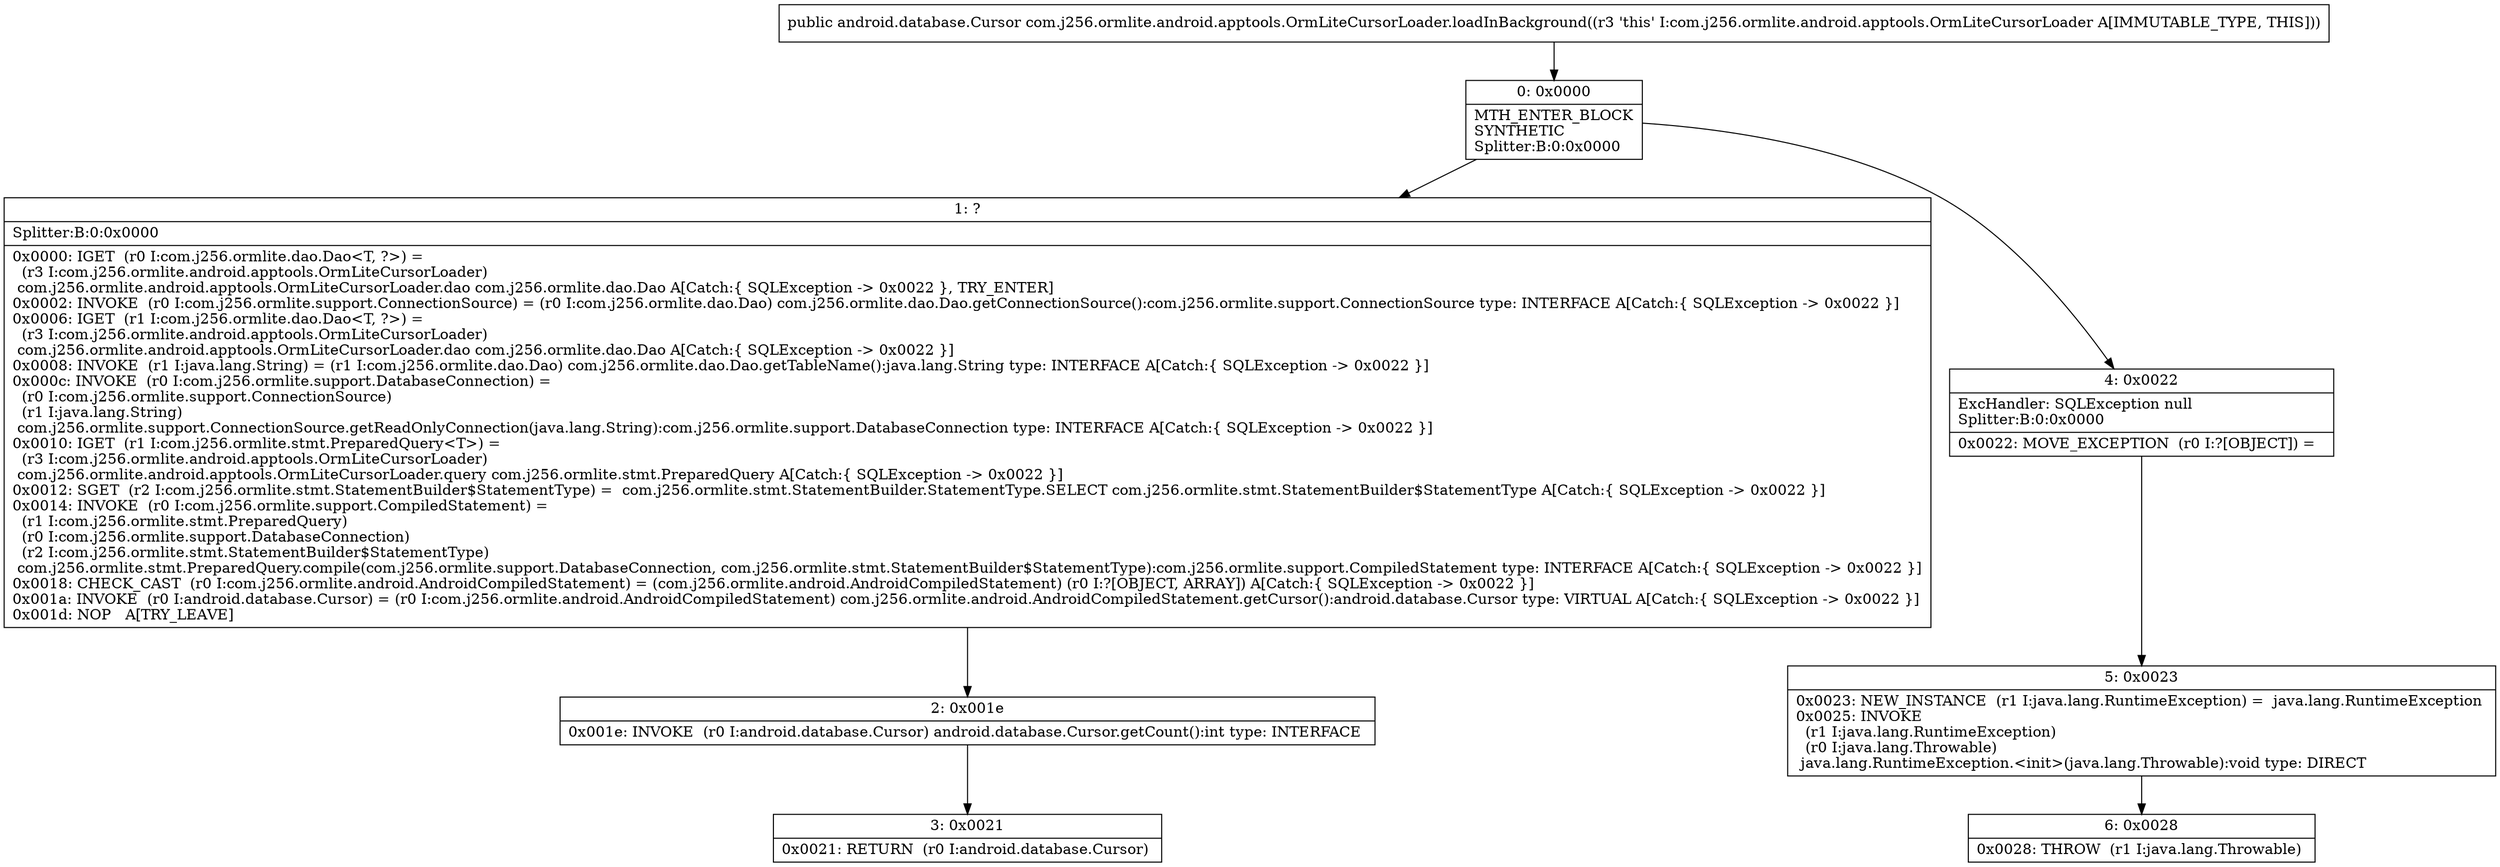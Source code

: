 digraph "CFG forcom.j256.ormlite.android.apptools.OrmLiteCursorLoader.loadInBackground()Landroid\/database\/Cursor;" {
Node_0 [shape=record,label="{0\:\ 0x0000|MTH_ENTER_BLOCK\lSYNTHETIC\lSplitter:B:0:0x0000\l}"];
Node_1 [shape=record,label="{1\:\ ?|Splitter:B:0:0x0000\l|0x0000: IGET  (r0 I:com.j256.ormlite.dao.Dao\<T, ?\>) = \l  (r3 I:com.j256.ormlite.android.apptools.OrmLiteCursorLoader)\l com.j256.ormlite.android.apptools.OrmLiteCursorLoader.dao com.j256.ormlite.dao.Dao A[Catch:\{ SQLException \-\> 0x0022 \}, TRY_ENTER]\l0x0002: INVOKE  (r0 I:com.j256.ormlite.support.ConnectionSource) = (r0 I:com.j256.ormlite.dao.Dao) com.j256.ormlite.dao.Dao.getConnectionSource():com.j256.ormlite.support.ConnectionSource type: INTERFACE A[Catch:\{ SQLException \-\> 0x0022 \}]\l0x0006: IGET  (r1 I:com.j256.ormlite.dao.Dao\<T, ?\>) = \l  (r3 I:com.j256.ormlite.android.apptools.OrmLiteCursorLoader)\l com.j256.ormlite.android.apptools.OrmLiteCursorLoader.dao com.j256.ormlite.dao.Dao A[Catch:\{ SQLException \-\> 0x0022 \}]\l0x0008: INVOKE  (r1 I:java.lang.String) = (r1 I:com.j256.ormlite.dao.Dao) com.j256.ormlite.dao.Dao.getTableName():java.lang.String type: INTERFACE A[Catch:\{ SQLException \-\> 0x0022 \}]\l0x000c: INVOKE  (r0 I:com.j256.ormlite.support.DatabaseConnection) = \l  (r0 I:com.j256.ormlite.support.ConnectionSource)\l  (r1 I:java.lang.String)\l com.j256.ormlite.support.ConnectionSource.getReadOnlyConnection(java.lang.String):com.j256.ormlite.support.DatabaseConnection type: INTERFACE A[Catch:\{ SQLException \-\> 0x0022 \}]\l0x0010: IGET  (r1 I:com.j256.ormlite.stmt.PreparedQuery\<T\>) = \l  (r3 I:com.j256.ormlite.android.apptools.OrmLiteCursorLoader)\l com.j256.ormlite.android.apptools.OrmLiteCursorLoader.query com.j256.ormlite.stmt.PreparedQuery A[Catch:\{ SQLException \-\> 0x0022 \}]\l0x0012: SGET  (r2 I:com.j256.ormlite.stmt.StatementBuilder$StatementType) =  com.j256.ormlite.stmt.StatementBuilder.StatementType.SELECT com.j256.ormlite.stmt.StatementBuilder$StatementType A[Catch:\{ SQLException \-\> 0x0022 \}]\l0x0014: INVOKE  (r0 I:com.j256.ormlite.support.CompiledStatement) = \l  (r1 I:com.j256.ormlite.stmt.PreparedQuery)\l  (r0 I:com.j256.ormlite.support.DatabaseConnection)\l  (r2 I:com.j256.ormlite.stmt.StatementBuilder$StatementType)\l com.j256.ormlite.stmt.PreparedQuery.compile(com.j256.ormlite.support.DatabaseConnection, com.j256.ormlite.stmt.StatementBuilder$StatementType):com.j256.ormlite.support.CompiledStatement type: INTERFACE A[Catch:\{ SQLException \-\> 0x0022 \}]\l0x0018: CHECK_CAST  (r0 I:com.j256.ormlite.android.AndroidCompiledStatement) = (com.j256.ormlite.android.AndroidCompiledStatement) (r0 I:?[OBJECT, ARRAY]) A[Catch:\{ SQLException \-\> 0x0022 \}]\l0x001a: INVOKE  (r0 I:android.database.Cursor) = (r0 I:com.j256.ormlite.android.AndroidCompiledStatement) com.j256.ormlite.android.AndroidCompiledStatement.getCursor():android.database.Cursor type: VIRTUAL A[Catch:\{ SQLException \-\> 0x0022 \}]\l0x001d: NOP   A[TRY_LEAVE]\l}"];
Node_2 [shape=record,label="{2\:\ 0x001e|0x001e: INVOKE  (r0 I:android.database.Cursor) android.database.Cursor.getCount():int type: INTERFACE \l}"];
Node_3 [shape=record,label="{3\:\ 0x0021|0x0021: RETURN  (r0 I:android.database.Cursor) \l}"];
Node_4 [shape=record,label="{4\:\ 0x0022|ExcHandler: SQLException null\lSplitter:B:0:0x0000\l|0x0022: MOVE_EXCEPTION  (r0 I:?[OBJECT]) =  \l}"];
Node_5 [shape=record,label="{5\:\ 0x0023|0x0023: NEW_INSTANCE  (r1 I:java.lang.RuntimeException) =  java.lang.RuntimeException \l0x0025: INVOKE  \l  (r1 I:java.lang.RuntimeException)\l  (r0 I:java.lang.Throwable)\l java.lang.RuntimeException.\<init\>(java.lang.Throwable):void type: DIRECT \l}"];
Node_6 [shape=record,label="{6\:\ 0x0028|0x0028: THROW  (r1 I:java.lang.Throwable) \l}"];
MethodNode[shape=record,label="{public android.database.Cursor com.j256.ormlite.android.apptools.OrmLiteCursorLoader.loadInBackground((r3 'this' I:com.j256.ormlite.android.apptools.OrmLiteCursorLoader A[IMMUTABLE_TYPE, THIS])) }"];
MethodNode -> Node_0;
Node_0 -> Node_1;
Node_0 -> Node_4;
Node_1 -> Node_2;
Node_2 -> Node_3;
Node_4 -> Node_5;
Node_5 -> Node_6;
}

